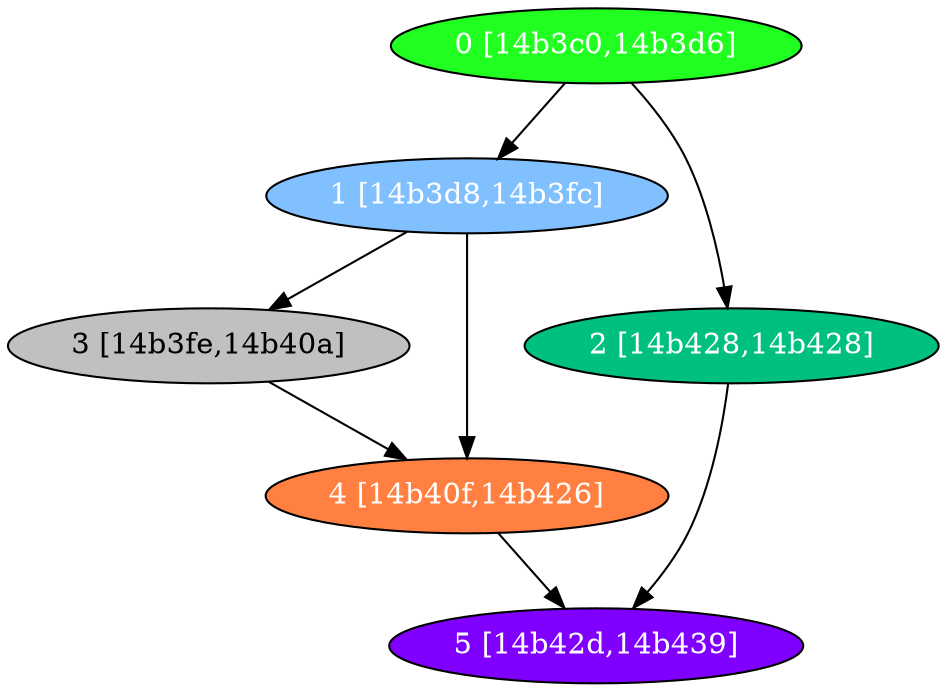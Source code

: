 diGraph libnss3{
	libnss3_0  [style=filled fillcolor="#20FF20" fontcolor="#ffffff" shape=oval label="0 [14b3c0,14b3d6]"]
	libnss3_1  [style=filled fillcolor="#80C0FF" fontcolor="#ffffff" shape=oval label="1 [14b3d8,14b3fc]"]
	libnss3_2  [style=filled fillcolor="#00C080" fontcolor="#ffffff" shape=oval label="2 [14b428,14b428]"]
	libnss3_3  [style=filled fillcolor="#C0C0C0" fontcolor="#000000" shape=oval label="3 [14b3fe,14b40a]"]
	libnss3_4  [style=filled fillcolor="#FF8040" fontcolor="#ffffff" shape=oval label="4 [14b40f,14b426]"]
	libnss3_5  [style=filled fillcolor="#8000FF" fontcolor="#ffffff" shape=oval label="5 [14b42d,14b439]"]

	libnss3_0 -> libnss3_1
	libnss3_0 -> libnss3_2
	libnss3_1 -> libnss3_3
	libnss3_1 -> libnss3_4
	libnss3_2 -> libnss3_5
	libnss3_3 -> libnss3_4
	libnss3_4 -> libnss3_5
}